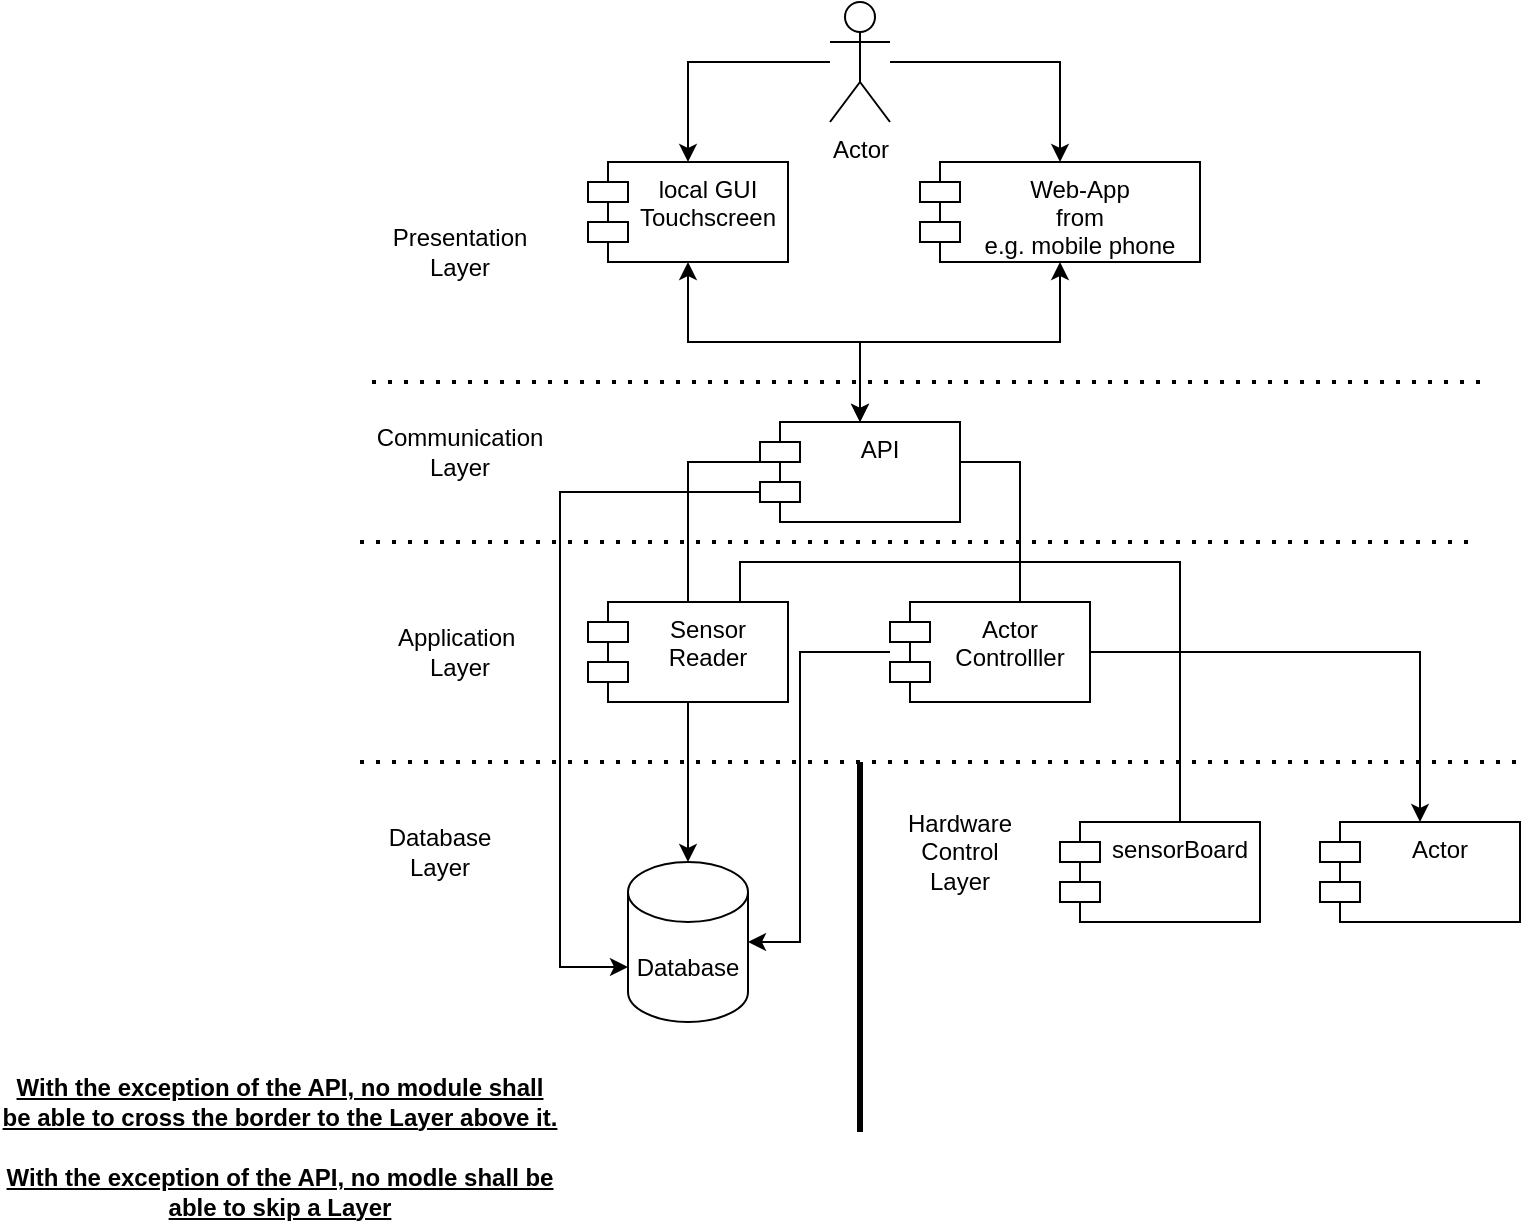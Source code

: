 <mxfile version="22.1.22" type="embed" pages="2">
  <diagram id="23iRSUPoRavnBvh4doch" name="Component-Diagram">
    <mxGraphModel dx="1533" dy="1112" grid="1" gridSize="10" guides="1" tooltips="1" connect="1" arrows="1" fold="1" page="1" pageScale="1" pageWidth="827" pageHeight="1169" math="0" shadow="0">
      <root>
        <mxCell id="0" />
        <mxCell id="1" parent="0" />
        <mxCell id="33" style="edgeStyle=orthogonalEdgeStyle;rounded=0;orthogonalLoop=1;jettySize=auto;html=1;strokeWidth=1;startArrow=none;startFill=0;endArrow=none;endFill=0;" parent="1" source="4" target="19" edge="1">
          <mxGeometry relative="1" as="geometry">
            <Array as="points">
              <mxPoint x="364" y="250" />
            </Array>
          </mxGeometry>
        </mxCell>
        <mxCell id="34" style="edgeStyle=orthogonalEdgeStyle;rounded=0;orthogonalLoop=1;jettySize=auto;html=1;strokeWidth=1;startArrow=none;startFill=0;endArrow=none;endFill=0;" parent="1" source="4" target="20" edge="1">
          <mxGeometry relative="1" as="geometry">
            <Array as="points">
              <mxPoint x="530" y="250" />
            </Array>
          </mxGeometry>
        </mxCell>
        <mxCell id="4" value="API" style="shape=module;align=left;spacingLeft=20;align=center;verticalAlign=top;" parent="1" vertex="1">
          <mxGeometry x="400" y="230" width="100" height="50" as="geometry" />
        </mxCell>
        <mxCell id="7" style="edgeStyle=orthogonalEdgeStyle;rounded=0;orthogonalLoop=1;jettySize=auto;html=1;" parent="1" source="5" target="6" edge="1">
          <mxGeometry relative="1" as="geometry" />
        </mxCell>
        <mxCell id="9" style="edgeStyle=orthogonalEdgeStyle;rounded=0;orthogonalLoop=1;jettySize=auto;html=1;" parent="1" source="5" target="8" edge="1">
          <mxGeometry relative="1" as="geometry" />
        </mxCell>
        <mxCell id="5" value="Actor" style="shape=umlActor;verticalLabelPosition=bottom;verticalAlign=top;html=1;outlineConnect=0;" parent="1" vertex="1">
          <mxGeometry x="435" y="20" width="30" height="60" as="geometry" />
        </mxCell>
        <mxCell id="10" style="edgeStyle=orthogonalEdgeStyle;rounded=0;orthogonalLoop=1;jettySize=auto;html=1;startArrow=classic;startFill=1;endArrow=classic;endFill=1;" parent="1" source="6" target="4" edge="1">
          <mxGeometry relative="1" as="geometry" />
        </mxCell>
        <mxCell id="6" value="local GUI&#xa;Touchscreen" style="shape=module;align=left;spacingLeft=20;align=center;verticalAlign=top;" parent="1" vertex="1">
          <mxGeometry x="314" y="100" width="100" height="50" as="geometry" />
        </mxCell>
        <mxCell id="11" style="edgeStyle=orthogonalEdgeStyle;rounded=0;orthogonalLoop=1;jettySize=auto;html=1;startArrow=classic;startFill=1;endArrow=classic;endFill=1;" parent="1" source="8" target="4" edge="1">
          <mxGeometry relative="1" as="geometry" />
        </mxCell>
        <mxCell id="8" value="Web-App&#xa;from &#xa;e.g. mobile phone" style="shape=module;align=left;spacingLeft=20;align=center;verticalAlign=top;" parent="1" vertex="1">
          <mxGeometry x="480" y="100" width="140" height="50" as="geometry" />
        </mxCell>
        <mxCell id="12" value="" style="endArrow=none;dashed=1;html=1;dashPattern=1 3;strokeWidth=2;rounded=0;" parent="1" edge="1">
          <mxGeometry width="50" height="50" relative="1" as="geometry">
            <mxPoint x="200" y="290" as="sourcePoint" />
            <mxPoint x="760" y="290" as="targetPoint" />
          </mxGeometry>
        </mxCell>
        <mxCell id="13" value="" style="endArrow=none;dashed=1;html=1;dashPattern=1 3;strokeWidth=2;rounded=0;" parent="1" edge="1">
          <mxGeometry width="50" height="50" relative="1" as="geometry">
            <mxPoint x="760" y="210" as="sourcePoint" />
            <mxPoint x="200" y="210" as="targetPoint" />
          </mxGeometry>
        </mxCell>
        <mxCell id="15" value="Communication Layer" style="text;html=1;strokeColor=none;fillColor=none;align=center;verticalAlign=middle;whiteSpace=wrap;rounded=0;" parent="1" vertex="1">
          <mxGeometry x="220" y="230" width="60" height="30" as="geometry" />
        </mxCell>
        <mxCell id="17" value="Presentation&lt;br&gt;Layer" style="text;html=1;strokeColor=none;fillColor=none;align=center;verticalAlign=middle;whiteSpace=wrap;rounded=0;" parent="1" vertex="1">
          <mxGeometry x="220" y="130" width="60" height="30" as="geometry" />
        </mxCell>
        <mxCell id="18" value="Application&amp;nbsp;&lt;br&gt;Layer" style="text;html=1;strokeColor=none;fillColor=none;align=center;verticalAlign=middle;whiteSpace=wrap;rounded=0;" parent="1" vertex="1">
          <mxGeometry x="220" y="330" width="60" height="30" as="geometry" />
        </mxCell>
        <mxCell id="26" style="edgeStyle=orthogonalEdgeStyle;rounded=0;orthogonalLoop=1;jettySize=auto;html=1;" parent="1" source="19" target="24" edge="1">
          <mxGeometry relative="1" as="geometry" />
        </mxCell>
        <mxCell id="28" style="edgeStyle=orthogonalEdgeStyle;rounded=0;orthogonalLoop=1;jettySize=auto;html=1;startArrow=none;startFill=0;endArrow=none;endFill=0;" parent="1" source="19" target="22" edge="1">
          <mxGeometry relative="1" as="geometry">
            <Array as="points">
              <mxPoint x="390" y="300" />
              <mxPoint x="610" y="300" />
            </Array>
          </mxGeometry>
        </mxCell>
        <mxCell id="19" value="Sensor&#xa;Reader" style="shape=module;align=left;spacingLeft=20;align=center;verticalAlign=top;" parent="1" vertex="1">
          <mxGeometry x="314" y="320" width="100" height="50" as="geometry" />
        </mxCell>
        <mxCell id="27" style="edgeStyle=orthogonalEdgeStyle;rounded=0;orthogonalLoop=1;jettySize=auto;html=1;" parent="1" source="20" target="35" edge="1">
          <mxGeometry relative="1" as="geometry" />
        </mxCell>
        <mxCell id="20" value="Actor&#xa;Controlller" style="shape=module;align=left;spacingLeft=20;align=center;verticalAlign=top;" parent="1" vertex="1">
          <mxGeometry x="465" y="320" width="100" height="50" as="geometry" />
        </mxCell>
        <mxCell id="21" value="" style="endArrow=none;dashed=1;html=1;dashPattern=1 3;strokeWidth=2;rounded=0;" parent="1" edge="1">
          <mxGeometry width="50" height="50" relative="1" as="geometry">
            <mxPoint x="200" y="400" as="sourcePoint" />
            <mxPoint x="784" y="400" as="targetPoint" />
          </mxGeometry>
        </mxCell>
        <mxCell id="22" value="sensorBoard" style="shape=module;align=left;spacingLeft=20;align=center;verticalAlign=top;" parent="1" vertex="1">
          <mxGeometry x="550" y="430" width="100" height="50" as="geometry" />
        </mxCell>
        <mxCell id="23" value="" style="endArrow=none;html=1;rounded=0;strokeWidth=3;" parent="1" edge="1">
          <mxGeometry width="50" height="50" relative="1" as="geometry">
            <mxPoint x="450" y="585" as="sourcePoint" />
            <mxPoint x="450" y="400" as="targetPoint" />
          </mxGeometry>
        </mxCell>
        <mxCell id="31" style="edgeStyle=orthogonalEdgeStyle;rounded=0;orthogonalLoop=1;jettySize=auto;html=1;startArrow=classic;startFill=1;endArrow=none;endFill=0;" parent="1" source="24" target="20" edge="1">
          <mxGeometry relative="1" as="geometry">
            <Array as="points">
              <mxPoint x="420" y="490" />
              <mxPoint x="420" y="345" />
            </Array>
          </mxGeometry>
        </mxCell>
        <mxCell id="24" value="Database" style="shape=cylinder3;whiteSpace=wrap;html=1;boundedLbl=1;backgroundOutline=1;size=15;" parent="1" vertex="1">
          <mxGeometry x="334" y="450" width="60" height="80" as="geometry" />
        </mxCell>
        <mxCell id="25" value="Database&lt;br&gt;Layer" style="text;html=1;strokeColor=none;fillColor=none;align=center;verticalAlign=middle;whiteSpace=wrap;rounded=0;" parent="1" vertex="1">
          <mxGeometry x="210" y="430" width="60" height="30" as="geometry" />
        </mxCell>
        <mxCell id="32" value="Hardware&lt;br&gt;Control&lt;br&gt;Layer" style="text;html=1;strokeColor=none;fillColor=none;align=center;verticalAlign=middle;whiteSpace=wrap;rounded=0;" parent="1" vertex="1">
          <mxGeometry x="470" y="430" width="60" height="30" as="geometry" />
        </mxCell>
        <mxCell id="35" value="Actor" style="shape=module;align=left;spacingLeft=20;align=center;verticalAlign=top;" parent="1" vertex="1">
          <mxGeometry x="680" y="430" width="100" height="50" as="geometry" />
        </mxCell>
        <mxCell id="9Z9qItAr1QWRQ-1qwJys-35" style="edgeStyle=orthogonalEdgeStyle;rounded=0;orthogonalLoop=1;jettySize=auto;html=1;entryX=0;entryY=0;entryDx=0;entryDy=52.5;entryPerimeter=0;exitX=0;exitY=0;exitDx=0;exitDy=35;exitPerimeter=0;" edge="1" parent="1" source="4" target="24">
          <mxGeometry relative="1" as="geometry">
            <Array as="points">
              <mxPoint x="300" y="265" />
              <mxPoint x="300" y="503" />
            </Array>
          </mxGeometry>
        </mxCell>
        <mxCell id="9Z9qItAr1QWRQ-1qwJys-36" value="With the exception of the API, no module shall be able to cross the border to the Layer above it." style="text;html=1;strokeColor=none;fillColor=none;align=center;verticalAlign=middle;whiteSpace=wrap;rounded=0;fontStyle=5" vertex="1" parent="1">
          <mxGeometry x="20" y="555" width="280" height="30" as="geometry" />
        </mxCell>
        <mxCell id="9Z9qItAr1QWRQ-1qwJys-37" value="With the exception of the API, no modle shall be able to skip a Layer" style="text;html=1;strokeColor=none;fillColor=none;align=center;verticalAlign=middle;whiteSpace=wrap;rounded=0;fontStyle=5" vertex="1" parent="1">
          <mxGeometry x="20" y="600" width="280" height="30" as="geometry" />
        </mxCell>
      </root>
    </mxGraphModel>
  </diagram>
  <diagram id="pCryUZkstdxoPXVGWws_" name="Sequence-Diagram">
    <mxGraphModel dx="1533" dy="1112" grid="1" gridSize="10" guides="1" tooltips="1" connect="1" arrows="1" fold="1" page="1" pageScale="1" pageWidth="850" pageHeight="1100" math="0" shadow="0">
      <root>
        <mxCell id="0" />
        <mxCell id="1" parent="0" />
        <mxCell id="nf86idwz_9CP9WqOdCyJ-1" value="" style="shape=umlLifeline;perimeter=lifelinePerimeter;whiteSpace=wrap;html=1;container=1;dropTarget=0;collapsible=0;recursiveResize=0;outlineConnect=0;portConstraint=eastwest;newEdgeStyle={&quot;curved&quot;:0,&quot;rounded&quot;:0};participant=umlActor;" vertex="1" parent="1">
          <mxGeometry x="30" y="40" width="20" height="300" as="geometry" />
        </mxCell>
        <mxCell id="nf86idwz_9CP9WqOdCyJ-2" value="API" style="shape=umlLifeline;perimeter=lifelinePerimeter;whiteSpace=wrap;html=1;container=1;dropTarget=0;collapsible=0;recursiveResize=0;outlineConnect=0;portConstraint=eastwest;newEdgeStyle={&quot;curved&quot;:0,&quot;rounded&quot;:0};" vertex="1" parent="1">
          <mxGeometry x="110" y="40" width="100" height="300" as="geometry" />
        </mxCell>
        <mxCell id="nf86idwz_9CP9WqOdCyJ-3" value="showDiagram(date)" style="html=1;verticalAlign=bottom;endArrow=block;curved=0;rounded=0;" edge="1" parent="1" target="nf86idwz_9CP9WqOdCyJ-2">
          <mxGeometry width="80" relative="1" as="geometry">
            <mxPoint x="40" y="110" as="sourcePoint" />
            <mxPoint x="120" y="110" as="targetPoint" />
            <mxPoint as="offset" />
          </mxGeometry>
        </mxCell>
        <mxCell id="2LDdfEwdZ7BqojkpPyrm-1" value="Database&lt;br&gt;Manager" style="shape=umlLifeline;perimeter=lifelinePerimeter;whiteSpace=wrap;html=1;container=1;dropTarget=0;collapsible=0;recursiveResize=0;outlineConnect=0;portConstraint=eastwest;newEdgeStyle={&quot;curved&quot;:0,&quot;rounded&quot;:0};" vertex="1" parent="1">
          <mxGeometry x="230" y="40" width="100" height="300" as="geometry" />
        </mxCell>
        <mxCell id="2LDdfEwdZ7BqojkpPyrm-2" value="getData(table)" style="html=1;verticalAlign=bottom;endArrow=block;curved=0;rounded=0;" edge="1" parent="1" target="2LDdfEwdZ7BqojkpPyrm-1">
          <mxGeometry width="80" relative="1" as="geometry">
            <mxPoint x="160" y="120" as="sourcePoint" />
            <mxPoint x="240" y="120" as="targetPoint" />
          </mxGeometry>
        </mxCell>
        <mxCell id="2LDdfEwdZ7BqojkpPyrm-3" value="data: json" style="html=1;verticalAlign=bottom;endArrow=block;curved=0;rounded=0;" edge="1" parent="1" target="nf86idwz_9CP9WqOdCyJ-2">
          <mxGeometry width="80" relative="1" as="geometry">
            <mxPoint x="280" y="140" as="sourcePoint" />
            <mxPoint x="210" y="140" as="targetPoint" />
          </mxGeometry>
        </mxCell>
        <mxCell id="2LDdfEwdZ7BqojkpPyrm-4" value="Diagrams" style="shape=umlLifeline;perimeter=lifelinePerimeter;whiteSpace=wrap;html=1;container=1;dropTarget=0;collapsible=0;recursiveResize=0;outlineConnect=0;portConstraint=eastwest;newEdgeStyle={&quot;curved&quot;:0,&quot;rounded&quot;:0};" vertex="1" parent="1">
          <mxGeometry x="350" y="40" width="100" height="300" as="geometry" />
        </mxCell>
        <mxCell id="2LDdfEwdZ7BqojkpPyrm-5" value="createDiagram(data: json)" style="html=1;verticalAlign=bottom;endArrow=block;curved=0;rounded=0;" edge="1" parent="1" target="2LDdfEwdZ7BqojkpPyrm-4">
          <mxGeometry width="80" relative="1" as="geometry">
            <mxPoint x="160" y="160" as="sourcePoint" />
            <mxPoint x="240" y="160" as="targetPoint" />
          </mxGeometry>
        </mxCell>
        <mxCell id="2LDdfEwdZ7BqojkpPyrm-6" value="diagram" style="html=1;verticalAlign=bottom;endArrow=block;curved=0;rounded=0;" edge="1" parent="1" target="nf86idwz_9CP9WqOdCyJ-2">
          <mxGeometry width="80" relative="1" as="geometry">
            <mxPoint x="400" y="180" as="sourcePoint" />
            <mxPoint x="270" y="180" as="targetPoint" />
          </mxGeometry>
        </mxCell>
        <mxCell id="2LDdfEwdZ7BqojkpPyrm-7" value="diagram" style="html=1;verticalAlign=bottom;endArrow=block;curved=0;rounded=0;" edge="1" parent="1" target="nf86idwz_9CP9WqOdCyJ-1">
          <mxGeometry width="80" relative="1" as="geometry">
            <mxPoint x="160" y="189.5" as="sourcePoint" />
            <mxPoint x="80" y="189.5" as="targetPoint" />
          </mxGeometry>
        </mxCell>
        <mxCell id="2LDdfEwdZ7BqojkpPyrm-8" value="UseCase: API requests for a diagram of a specified date" style="text;html=1;strokeColor=none;fillColor=none;align=center;verticalAlign=middle;whiteSpace=wrap;rounded=0;" vertex="1" parent="1">
          <mxGeometry x="10" width="230" height="30" as="geometry" />
        </mxCell>
      </root>
    </mxGraphModel>
  </diagram>
</mxfile>
